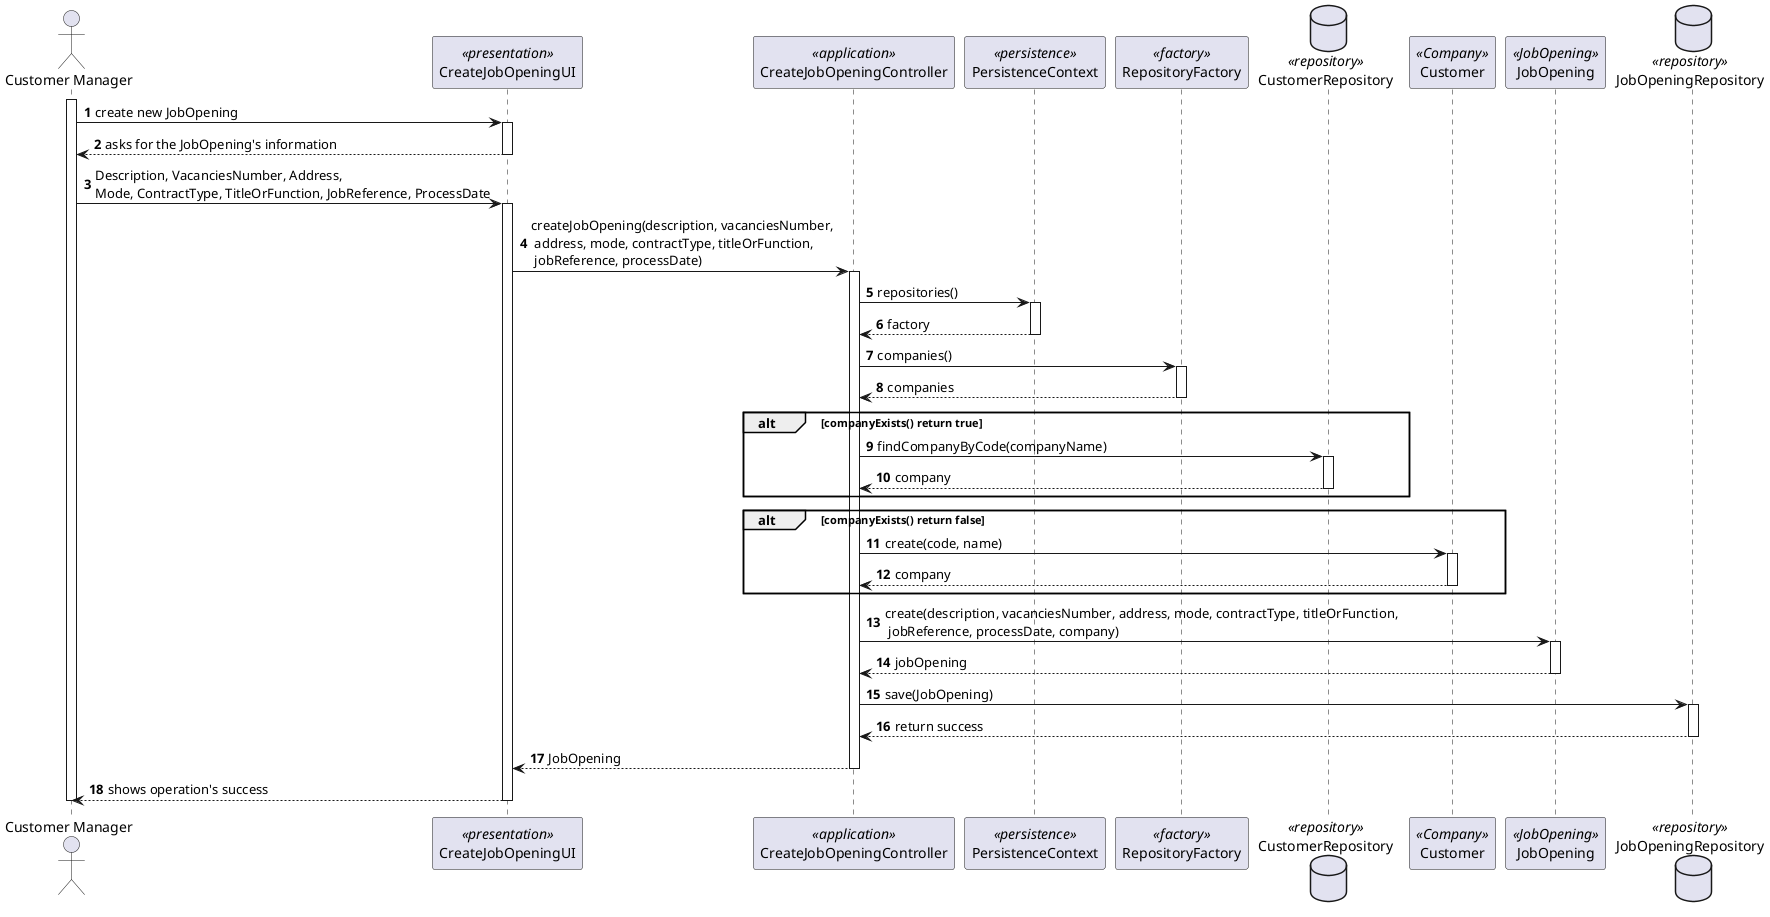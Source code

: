 @startuml
autonumber


actor "Customer Manager" as CM
participant CreateJobOpeningUI <<presentation>>
participant CreateJobOpeningController <<application>>
participant PersistenceContext <<persistence>>
participant RepositoryFactory <<factory>>
database CustomerRepository <<repository>>
participant Customer <<Company>>
participant JobOpening <<JobOpening>>
database JobOpeningRepository <<repository>>

activate CM


    CM -> CreateJobOpeningUI: create new JobOpening

        activate CreateJobOpeningUI

    CreateJobOpeningUI --> CM: asks for the JobOpening's information

        deactivate CreateJobOpeningUI

    CM -> CreateJobOpeningUI : Description, VacanciesNumber, Address, \nMode, ContractType, TitleOrFunction, JobReference, ProcessDate

        activate CreateJobOpeningUI

    CreateJobOpeningUI -> CreateJobOpeningController: createJobOpening(description, vacanciesNumber, \n address, mode, contractType, titleOrFunction, \n jobReference, processDate)

        activate CreateJobOpeningController

    CreateJobOpeningController -> PersistenceContext : repositories()

        activate PersistenceContext

    PersistenceContext --> CreateJobOpeningController : factory

        deactivate PersistenceContext

    CreateJobOpeningController -> RepositoryFactory : companies()

        activate RepositoryFactory

    RepositoryFactory --> CreateJobOpeningController : companies

        deactivate RepositoryFactory

alt companyExists() return true

    CreateJobOpeningController -> CustomerRepository : findCompanyByCode(companyName)
        activate CustomerRepository

    CustomerRepository --> CreateJobOpeningController : company
        deactivate CustomerRepository
end alt


alt companyExists() return false
    CreateJobOpeningController -> Customer: create(code, name)
        activate Customer

    Customer --> CreateJobOpeningController: company
        deactivate Customer
end alt

    CreateJobOpeningController -> JobOpening: create(description, vacanciesNumber, address, mode, contractType, titleOrFunction, \n jobReference, processDate, company)

        activate JobOpening

    JobOpening --> CreateJobOpeningController: jobOpening

        deactivate JobOpening

    CreateJobOpeningController -> JobOpeningRepository : save(JobOpening)

        activate JobOpeningRepository

    JobOpeningRepository --> CreateJobOpeningController: return success

        deactivate JobOpeningRepository

    CreateJobOpeningController --> CreateJobOpeningUI : JobOpening

        deactivate CreateJobOpeningController

    CreateJobOpeningUI --> CM : shows operation's success

        deactivate CreateJobOpeningUI

        deactivate CM

@enduml